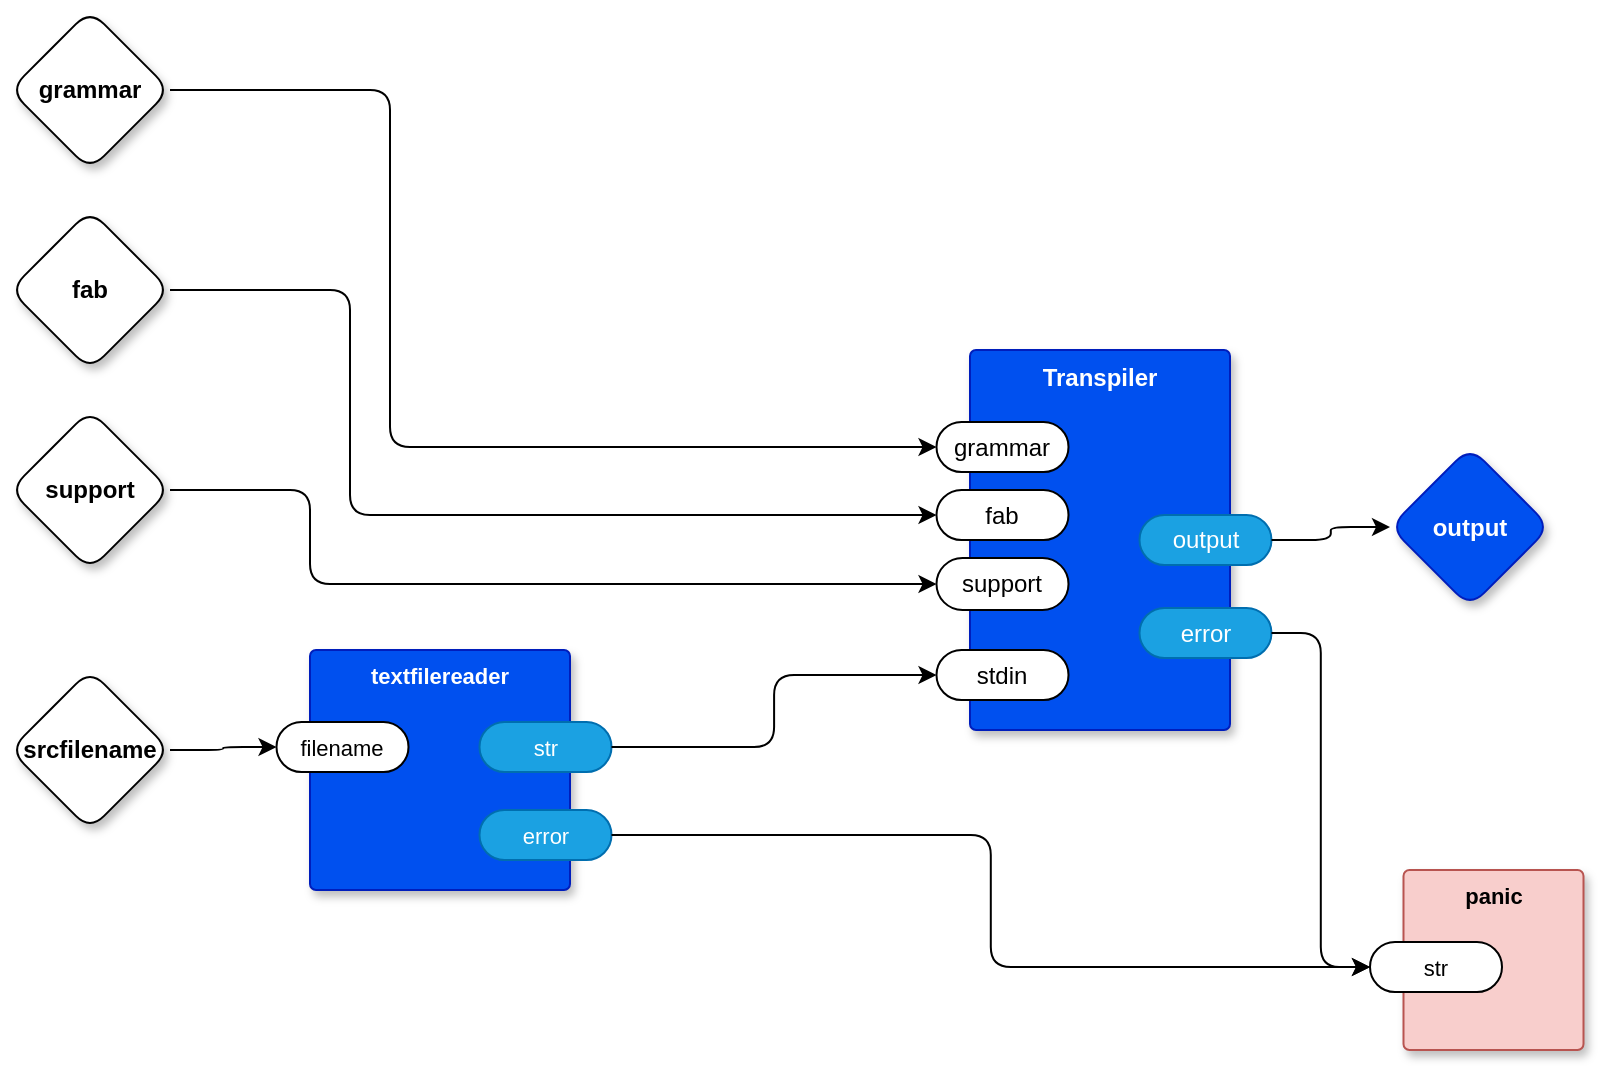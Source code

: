 <mxfile version="21.6.8" type="device" pages="2">
  <diagram name="main" id="tctDKYyHvvUcEYSdKcSc">
    <mxGraphModel dx="865" dy="1411" grid="1" gridSize="10" guides="1" tooltips="1" connect="1" arrows="1" fold="1" page="1" pageScale="1" pageWidth="1100" pageHeight="850" math="0" shadow="0">
      <root>
        <mxCell id="0" />
        <mxCell id="1" parent="0" />
        <mxCell id="vPd_otGA6cYsYFcT9pb2-5" value="Transpiler" style="rounded=1;whiteSpace=wrap;html=1;sketch=0;container=1;recursiveResize=0;verticalAlign=top;arcSize=6;fontStyle=1;autosize=0;points=[];absoluteArcSize=1;shadow=1;strokeColor=#001DBC;fillColor=#0050ef;fontColor=#ffffff;" parent="1" vertex="1">
          <mxGeometry x="520" y="-630" width="130" height="190" as="geometry">
            <mxRectangle x="-98" y="-1230" width="99" height="26" as="alternateBounds" />
          </mxGeometry>
        </mxCell>
        <mxCell id="vPd_otGA6cYsYFcT9pb2-6" value="grammar" style="rounded=1;whiteSpace=wrap;html=1;sketch=0;points=[[0,0.5,0,0,0],[1,0.5,0,0,0]];arcSize=50;" parent="vPd_otGA6cYsYFcT9pb2-5" vertex="1">
          <mxGeometry x="-16.75" y="36" width="66" height="25" as="geometry" />
        </mxCell>
        <mxCell id="vPd_otGA6cYsYFcT9pb2-7" value="output" style="rounded=1;whiteSpace=wrap;html=1;sketch=0;points=[[0,0.5,0,0,0],[1,0.5,0,0,0]];fillColor=#1ba1e2;fontColor=#ffffff;strokeColor=#006EAF;arcSize=50;" parent="vPd_otGA6cYsYFcT9pb2-5" vertex="1">
          <mxGeometry x="84.75" y="82.5" width="66" height="25" as="geometry" />
        </mxCell>
        <mxCell id="vPd_otGA6cYsYFcT9pb2-11" value="stdin" style="rounded=1;whiteSpace=wrap;html=1;sketch=0;points=[[0,0.5,0,0,0],[1,0.5,0,0,0]];arcSize=50;" parent="vPd_otGA6cYsYFcT9pb2-5" vertex="1">
          <mxGeometry x="-16.75" y="150" width="66" height="25" as="geometry" />
        </mxCell>
        <mxCell id="_Xp6i1yRj_wPGGO-hTii-1" value="error" style="rounded=1;whiteSpace=wrap;html=1;sketch=0;points=[[0,0.5,0,0,0],[1,0.5,0,0,0]];fillColor=#1ba1e2;fontColor=#ffffff;strokeColor=#006EAF;arcSize=50;" vertex="1" parent="vPd_otGA6cYsYFcT9pb2-5">
          <mxGeometry x="84.75" y="129" width="66" height="25" as="geometry" />
        </mxCell>
        <mxCell id="_Xp6i1yRj_wPGGO-hTii-3" value="fab" style="rounded=1;whiteSpace=wrap;html=1;sketch=0;points=[[0,0.5,0,0,0],[1,0.5,0,0,0]];arcSize=50;" vertex="1" parent="vPd_otGA6cYsYFcT9pb2-5">
          <mxGeometry x="-16.75" y="70" width="66" height="25" as="geometry" />
        </mxCell>
        <mxCell id="_Xp6i1yRj_wPGGO-hTii-4" value="support" style="rounded=1;whiteSpace=wrap;html=1;sketch=0;points=[[0,0.5,0,0,0],[1,0.5,0,0,0]];arcSize=50;" vertex="1" parent="vPd_otGA6cYsYFcT9pb2-5">
          <mxGeometry x="-16.75" y="104" width="66" height="26" as="geometry" />
        </mxCell>
        <mxCell id="vPd_otGA6cYsYFcT9pb2-13" value="output" style="rhombus;whiteSpace=wrap;html=1;rounded=1;fillColor=#0050ef;fontColor=#ffffff;strokeColor=#001DBC;fontStyle=1;glass=0;sketch=0;fontSize=12;points=[[0,0.5,0,0,0],[0.5,0,0,0,0],[0.5,1,0,0,0],[1,0.5,0,0,0]];shadow=1;" parent="1" vertex="1">
          <mxGeometry x="730" y="-581.5" width="80" height="80" as="geometry" />
        </mxCell>
        <mxCell id="vPd_otGA6cYsYFcT9pb2-14" style="edgeStyle=orthogonalEdgeStyle;rounded=1;orthogonalLoop=1;jettySize=auto;html=1;entryX=0;entryY=0.5;entryDx=0;entryDy=0;entryPerimeter=0;" parent="1" source="vPd_otGA6cYsYFcT9pb2-7" target="vPd_otGA6cYsYFcT9pb2-13" edge="1">
          <mxGeometry relative="1" as="geometry" />
        </mxCell>
        <mxCell id="xBLeh1AILeOcI2rwrmqM-5" style="edgeStyle=orthogonalEdgeStyle;shape=connector;rounded=1;orthogonalLoop=1;jettySize=auto;html=1;exitX=1;exitY=0.5;exitDx=0;exitDy=0;exitPerimeter=0;entryX=0;entryY=0.5;entryDx=0;entryDy=0;entryPerimeter=0;labelBackgroundColor=default;strokeColor=default;fontFamily=Helvetica;fontSize=11;fontColor=default;endArrow=classic;" edge="1" parent="1" source="vPd_otGA6cYsYFcT9pb2-16" target="xBLeh1AILeOcI2rwrmqM-2">
          <mxGeometry relative="1" as="geometry" />
        </mxCell>
        <mxCell id="vPd_otGA6cYsYFcT9pb2-16" value="srcfilename" style="rhombus;whiteSpace=wrap;html=1;rounded=1;fontStyle=1;glass=0;sketch=0;fontSize=12;points=[[0,0.5,0,0,0],[0.5,0,0,0,0],[0.5,1,0,0,0],[1,0.5,0,0,0]];shadow=1;" parent="1" vertex="1">
          <mxGeometry x="40" y="-470" width="80" height="80" as="geometry" />
        </mxCell>
        <mxCell id="_Xp6i1yRj_wPGGO-hTii-7" style="edgeStyle=orthogonalEdgeStyle;shape=connector;rounded=1;orthogonalLoop=1;jettySize=auto;html=1;entryX=0;entryY=0.5;entryDx=0;entryDy=0;entryPerimeter=0;labelBackgroundColor=default;strokeColor=default;fontFamily=Helvetica;fontSize=11;fontColor=default;endArrow=classic;" edge="1" parent="1" source="hgM3Z5iVc-GX3JF8MEex-1" target="vPd_otGA6cYsYFcT9pb2-6">
          <mxGeometry relative="1" as="geometry">
            <Array as="points">
              <mxPoint x="230" y="-760" />
              <mxPoint x="230" y="-581" />
            </Array>
          </mxGeometry>
        </mxCell>
        <mxCell id="hgM3Z5iVc-GX3JF8MEex-1" value="grammar" style="rhombus;whiteSpace=wrap;html=1;rounded=1;fontStyle=1;glass=0;sketch=0;fontSize=12;points=[[0,0.5,0,0,0],[0.5,0,0,0,0],[0.5,1,0,0,0],[1,0.5,0,0,0]];shadow=1;" vertex="1" parent="1">
          <mxGeometry x="40" y="-800" width="80" height="80" as="geometry" />
        </mxCell>
        <mxCell id="_Xp6i1yRj_wPGGO-hTii-6" style="edgeStyle=orthogonalEdgeStyle;shape=connector;rounded=1;orthogonalLoop=1;jettySize=auto;html=1;entryX=0;entryY=0.5;entryDx=0;entryDy=0;entryPerimeter=0;labelBackgroundColor=default;strokeColor=default;fontFamily=Helvetica;fontSize=11;fontColor=default;endArrow=classic;" edge="1" parent="1" source="hgM3Z5iVc-GX3JF8MEex-2" target="_Xp6i1yRj_wPGGO-hTii-3">
          <mxGeometry relative="1" as="geometry">
            <Array as="points">
              <mxPoint x="210" y="-660" />
              <mxPoint x="210" y="-547" />
            </Array>
          </mxGeometry>
        </mxCell>
        <mxCell id="hgM3Z5iVc-GX3JF8MEex-2" value="fab" style="rhombus;whiteSpace=wrap;html=1;rounded=1;fontStyle=1;glass=0;sketch=0;fontSize=12;points=[[0,0.5,0,0,0],[0.5,0,0,0,0],[0.5,1,0,0,0],[1,0.5,0,0,0]];shadow=1;" vertex="1" parent="1">
          <mxGeometry x="40" y="-700" width="80" height="80" as="geometry" />
        </mxCell>
        <mxCell id="_Xp6i1yRj_wPGGO-hTii-5" style="edgeStyle=orthogonalEdgeStyle;shape=connector;rounded=1;orthogonalLoop=1;jettySize=auto;html=1;entryX=0;entryY=0.5;entryDx=0;entryDy=0;entryPerimeter=0;labelBackgroundColor=default;strokeColor=default;fontFamily=Helvetica;fontSize=11;fontColor=default;endArrow=classic;" edge="1" parent="1" source="hgM3Z5iVc-GX3JF8MEex-3" target="_Xp6i1yRj_wPGGO-hTii-4">
          <mxGeometry relative="1" as="geometry">
            <Array as="points">
              <mxPoint x="190" y="-560" />
              <mxPoint x="190" y="-513" />
            </Array>
          </mxGeometry>
        </mxCell>
        <mxCell id="hgM3Z5iVc-GX3JF8MEex-3" value="support" style="rhombus;whiteSpace=wrap;html=1;rounded=1;fontStyle=1;glass=0;sketch=0;fontSize=12;points=[[0,0.5,0,0,0],[0.5,0,0,0,0],[0.5,1,0,0,0],[1,0.5,0,0,0]];shadow=1;" vertex="1" parent="1">
          <mxGeometry x="40" y="-600" width="80" height="80" as="geometry" />
        </mxCell>
        <mxCell id="6zUdT8GChwdI0wCmFx8a-1" value="panic" style="rounded=1;whiteSpace=wrap;html=1;sketch=0;container=1;recursiveResize=0;verticalAlign=top;arcSize=6;fontStyle=1;autosize=0;points=[];absoluteArcSize=1;shadow=1;strokeColor=#b85450;fillColor=#f8cecc;fontFamily=Helvetica;fontSize=11;" vertex="1" parent="1">
          <mxGeometry x="736.75" y="-370" width="90" height="90" as="geometry">
            <mxRectangle x="-98" y="-1230" width="99" height="26" as="alternateBounds" />
          </mxGeometry>
        </mxCell>
        <mxCell id="6zUdT8GChwdI0wCmFx8a-2" value="str" style="rounded=1;whiteSpace=wrap;html=1;sketch=0;points=[[0,0.5,0,0,0],[1,0.5,0,0,0]];arcSize=50;fontFamily=Helvetica;fontSize=11;fontColor=default;" vertex="1" parent="6zUdT8GChwdI0wCmFx8a-1">
          <mxGeometry x="-16.75" y="36" width="66" height="25" as="geometry" />
        </mxCell>
        <mxCell id="_Xp6i1yRj_wPGGO-hTii-2" style="edgeStyle=orthogonalEdgeStyle;shape=connector;rounded=1;orthogonalLoop=1;jettySize=auto;html=1;exitX=1;exitY=0.5;exitDx=0;exitDy=0;exitPerimeter=0;entryX=0;entryY=0.5;entryDx=0;entryDy=0;entryPerimeter=0;labelBackgroundColor=default;strokeColor=default;fontFamily=Helvetica;fontSize=11;fontColor=default;endArrow=classic;" edge="1" parent="1" source="_Xp6i1yRj_wPGGO-hTii-1" target="6zUdT8GChwdI0wCmFx8a-2">
          <mxGeometry relative="1" as="geometry" />
        </mxCell>
        <mxCell id="xBLeh1AILeOcI2rwrmqM-1" value="textfilereader" style="rounded=1;whiteSpace=wrap;html=1;sketch=0;container=1;recursiveResize=0;verticalAlign=top;arcSize=6;fontStyle=1;autosize=0;points=[];absoluteArcSize=1;shadow=1;strokeColor=#001DBC;fillColor=#0050ef;fontColor=#ffffff;fontFamily=Helvetica;fontSize=11;" vertex="1" parent="1">
          <mxGeometry x="190" y="-480" width="130" height="120" as="geometry">
            <mxRectangle x="-98" y="-1230" width="99" height="26" as="alternateBounds" />
          </mxGeometry>
        </mxCell>
        <mxCell id="xBLeh1AILeOcI2rwrmqM-2" value="filename" style="rounded=1;whiteSpace=wrap;html=1;sketch=0;points=[[0,0.5,0,0,0],[1,0.5,0,0,0]];arcSize=50;fontFamily=Helvetica;fontSize=11;fontColor=default;" vertex="1" parent="xBLeh1AILeOcI2rwrmqM-1">
          <mxGeometry x="-16.75" y="36" width="66" height="25" as="geometry" />
        </mxCell>
        <mxCell id="xBLeh1AILeOcI2rwrmqM-3" value="str" style="rounded=1;whiteSpace=wrap;html=1;sketch=0;points=[[0,0.5,0,0,0],[1,0.5,0,0,0]];fillColor=#1ba1e2;fontColor=#ffffff;strokeColor=#006EAF;arcSize=50;fontFamily=Helvetica;fontSize=11;" vertex="1" parent="xBLeh1AILeOcI2rwrmqM-1">
          <mxGeometry x="84.75" y="36" width="66" height="25" as="geometry" />
        </mxCell>
        <mxCell id="xBLeh1AILeOcI2rwrmqM-4" value="error" style="rounded=1;whiteSpace=wrap;html=1;sketch=0;points=[[0,0.5,0,0,0],[1,0.5,0,0,0]];fillColor=#1ba1e2;fontColor=#ffffff;strokeColor=#006EAF;arcSize=50;fontFamily=Helvetica;fontSize=11;" vertex="1" parent="xBLeh1AILeOcI2rwrmqM-1">
          <mxGeometry x="84.75" y="80" width="66" height="25" as="geometry" />
        </mxCell>
        <mxCell id="xBLeh1AILeOcI2rwrmqM-6" style="edgeStyle=orthogonalEdgeStyle;shape=connector;rounded=1;orthogonalLoop=1;jettySize=auto;html=1;entryX=0;entryY=0.5;entryDx=0;entryDy=0;entryPerimeter=0;labelBackgroundColor=default;strokeColor=default;fontFamily=Helvetica;fontSize=11;fontColor=default;endArrow=classic;" edge="1" parent="1" source="xBLeh1AILeOcI2rwrmqM-3" target="vPd_otGA6cYsYFcT9pb2-11">
          <mxGeometry relative="1" as="geometry" />
        </mxCell>
        <mxCell id="xBLeh1AILeOcI2rwrmqM-7" style="edgeStyle=orthogonalEdgeStyle;shape=connector;rounded=1;orthogonalLoop=1;jettySize=auto;html=1;exitX=1;exitY=0.5;exitDx=0;exitDy=0;exitPerimeter=0;entryX=0;entryY=0.5;entryDx=0;entryDy=0;entryPerimeter=0;labelBackgroundColor=default;strokeColor=default;fontFamily=Helvetica;fontSize=11;fontColor=default;endArrow=classic;" edge="1" parent="1" source="xBLeh1AILeOcI2rwrmqM-4" target="6zUdT8GChwdI0wCmFx8a-2">
          <mxGeometry relative="1" as="geometry" />
        </mxCell>
      </root>
    </mxGraphModel>
  </diagram>
  <diagram id="cZZ443bQ9mZaEr_FJnvC" name="textfilereader">
    <mxGraphModel dx="1965" dy="561" grid="1" gridSize="10" guides="1" tooltips="1" connect="1" arrows="1" fold="1" page="1" pageScale="1" pageWidth="1100" pageHeight="850" math="0" shadow="0">
      <root>
        <mxCell id="0" />
        <mxCell id="1" parent="0" />
        <mxCell id="_DwD8Pvb7u_NGquOlMRM-1" value="Read Text From FD" style="rounded=1;whiteSpace=wrap;html=1;sketch=0;container=1;recursiveResize=0;verticalAlign=top;arcSize=6;fontStyle=1;autosize=0;points=[];absoluteArcSize=1;shadow=1;strokeColor=#001DBC;fillColor=#0050ef;fontColor=#ffffff;fontFamily=Helvetica;fontSize=11;" vertex="1" parent="1">
          <mxGeometry x="370" y="153" width="130" height="117" as="geometry">
            <mxRectangle x="-98" y="-1230" width="99" height="26" as="alternateBounds" />
          </mxGeometry>
        </mxCell>
        <mxCell id="_DwD8Pvb7u_NGquOlMRM-2" value="fd" style="rounded=1;whiteSpace=wrap;html=1;sketch=0;points=[[0,0.5,0,0,0],[1,0.5,0,0,0]];arcSize=50;fontFamily=Helvetica;fontSize=11;fontColor=default;" vertex="1" parent="_DwD8Pvb7u_NGquOlMRM-1">
          <mxGeometry x="-16.75" y="36" width="66" height="25" as="geometry" />
        </mxCell>
        <mxCell id="_DwD8Pvb7u_NGquOlMRM-3" value="str" style="rounded=1;whiteSpace=wrap;html=1;sketch=0;points=[[0,0.5,0,0,0],[1,0.5,0,0,0]];fillColor=#1ba1e2;fontColor=#ffffff;strokeColor=#006EAF;arcSize=50;fontFamily=Helvetica;fontSize=11;" vertex="1" parent="_DwD8Pvb7u_NGquOlMRM-1">
          <mxGeometry x="84.75" y="36" width="66" height="25" as="geometry" />
        </mxCell>
        <mxCell id="Uk9tNtOir4AJttoB1tT3-3" value="error" style="rounded=1;whiteSpace=wrap;html=1;sketch=0;points=[[0,0.5,0,0,0],[1,0.5,0,0,0]];fillColor=#1ba1e2;fontColor=#ffffff;strokeColor=#006EAF;arcSize=50;fontFamily=Helvetica;fontSize=11;" vertex="1" parent="_DwD8Pvb7u_NGquOlMRM-1">
          <mxGeometry x="84.75" y="77" width="66" height="25" as="geometry" />
        </mxCell>
        <mxCell id="Q7mnjypjolfxHuQ4Fn7u-5" style="edgeStyle=orthogonalEdgeStyle;shape=connector;rounded=1;orthogonalLoop=1;jettySize=auto;html=1;entryX=0;entryY=0.5;entryDx=0;entryDy=0;entryPerimeter=0;labelBackgroundColor=default;strokeColor=default;fontFamily=Helvetica;fontSize=11;fontColor=default;endArrow=classic;" edge="1" parent="1" source="_DwD8Pvb7u_NGquOlMRM-4" target="Q7mnjypjolfxHuQ4Fn7u-2">
          <mxGeometry relative="1" as="geometry" />
        </mxCell>
        <mxCell id="3BmIixLQJqugctnkbzQl-3" style="edgeStyle=orthogonalEdgeStyle;shape=connector;rounded=1;orthogonalLoop=1;jettySize=auto;html=1;entryX=0;entryY=0.5;entryDx=0;entryDy=0;entryPerimeter=0;labelBackgroundColor=default;strokeColor=default;fontFamily=Helvetica;fontSize=11;fontColor=default;endArrow=classic;" edge="1" parent="1" source="_DwD8Pvb7u_NGquOlMRM-4" target="3BmIixLQJqugctnkbzQl-2">
          <mxGeometry relative="1" as="geometry" />
        </mxCell>
        <mxCell id="_DwD8Pvb7u_NGquOlMRM-4" value="filename" style="rhombus;whiteSpace=wrap;html=1;rounded=1;fontStyle=1;glass=0;sketch=0;fontSize=12;points=[[0,0.5,0,0,0],[0.5,0,0,0,0],[0.5,1,0,0,0],[1,0.5,0,0,0]];shadow=1;fontFamily=Helvetica;fontColor=default;" vertex="1" parent="1">
          <mxGeometry x="-10" y="161.5" width="80" height="80" as="geometry" />
        </mxCell>
        <mxCell id="_DwD8Pvb7u_NGquOlMRM-5" value="str" style="rhombus;whiteSpace=wrap;html=1;rounded=1;fillColor=#0050ef;fontColor=#ffffff;strokeColor=#001DBC;fontStyle=1;glass=0;sketch=0;fontSize=12;points=[[0,0.5,0,0,0],[0.5,0,0,0,0],[0.5,1,0,0,0],[1,0.5,0,0,0]];shadow=1;fontFamily=Helvetica;" vertex="1" parent="1">
          <mxGeometry x="600" y="161.5" width="80" height="80" as="geometry" />
        </mxCell>
        <mxCell id="Uk9tNtOir4AJttoB1tT3-2" style="edgeStyle=orthogonalEdgeStyle;shape=connector;rounded=1;orthogonalLoop=1;jettySize=auto;html=1;exitX=1;exitY=0.5;exitDx=0;exitDy=0;exitPerimeter=0;labelBackgroundColor=default;strokeColor=default;fontFamily=Helvetica;fontSize=11;fontColor=default;endArrow=classic;" edge="1" parent="1" source="_DwD8Pvb7u_NGquOlMRM-3" target="_DwD8Pvb7u_NGquOlMRM-5">
          <mxGeometry relative="1" as="geometry" />
        </mxCell>
        <mxCell id="Uk9tNtOir4AJttoB1tT3-9" style="edgeStyle=orthogonalEdgeStyle;shape=connector;rounded=1;orthogonalLoop=1;jettySize=auto;html=1;exitX=1;exitY=0.5;exitDx=0;exitDy=0;exitPerimeter=0;entryX=0;entryY=0.5;entryDx=0;entryDy=0;entryPerimeter=0;labelBackgroundColor=default;strokeColor=default;fontFamily=Helvetica;fontSize=11;fontColor=default;endArrow=classic;" edge="1" parent="1" source="Uk9tNtOir4AJttoB1tT3-3" target="fgkWMLVJ6PQbi83lySrl-1">
          <mxGeometry relative="1" as="geometry">
            <mxPoint x="463.25" y="368.5" as="targetPoint" />
          </mxGeometry>
        </mxCell>
        <mxCell id="fgkWMLVJ6PQbi83lySrl-1" value="error" style="rhombus;whiteSpace=wrap;html=1;rounded=1;fillColor=#0050ef;fontColor=#ffffff;strokeColor=#001DBC;fontStyle=1;glass=0;sketch=0;fontSize=12;points=[[0,0.5,0,0,0],[0.5,0,0,0,0],[0.5,1,0,0,0],[1,0.5,0,0,0]];shadow=1;fontFamily=Helvetica;" vertex="1" parent="1">
          <mxGeometry x="600" y="280" width="80" height="80" as="geometry" />
        </mxCell>
        <mxCell id="Q7mnjypjolfxHuQ4Fn7u-1" value="Open Text File" style="rounded=1;whiteSpace=wrap;html=1;sketch=0;container=1;recursiveResize=0;verticalAlign=top;arcSize=6;fontStyle=1;autosize=0;points=[];absoluteArcSize=1;shadow=1;strokeColor=#001DBC;fillColor=#0050ef;fontColor=#ffffff;fontFamily=Helvetica;fontSize=11;" vertex="1" parent="1">
          <mxGeometry x="150" y="153" width="130" height="117" as="geometry">
            <mxRectangle x="-98" y="-1230" width="99" height="26" as="alternateBounds" />
          </mxGeometry>
        </mxCell>
        <mxCell id="Q7mnjypjolfxHuQ4Fn7u-2" value="filename" style="rounded=1;whiteSpace=wrap;html=1;sketch=0;points=[[0,0.5,0,0,0],[1,0.5,0,0,0]];arcSize=50;fontFamily=Helvetica;fontSize=11;fontColor=default;" vertex="1" parent="Q7mnjypjolfxHuQ4Fn7u-1">
          <mxGeometry x="-16.75" y="36" width="66" height="25" as="geometry" />
        </mxCell>
        <mxCell id="Q7mnjypjolfxHuQ4Fn7u-3" value="fd" style="rounded=1;whiteSpace=wrap;html=1;sketch=0;points=[[0,0.5,0,0,0],[1,0.5,0,0,0]];fillColor=#1ba1e2;fontColor=#ffffff;strokeColor=#006EAF;arcSize=50;fontFamily=Helvetica;fontSize=11;" vertex="1" parent="Q7mnjypjolfxHuQ4Fn7u-1">
          <mxGeometry x="84.75" y="36" width="66" height="25" as="geometry" />
        </mxCell>
        <mxCell id="Q7mnjypjolfxHuQ4Fn7u-4" value="error" style="rounded=1;whiteSpace=wrap;html=1;sketch=0;points=[[0,0.5,0,0,0],[1,0.5,0,0,0]];fillColor=#1ba1e2;fontColor=#ffffff;strokeColor=#006EAF;arcSize=50;fontFamily=Helvetica;fontSize=11;" vertex="1" parent="Q7mnjypjolfxHuQ4Fn7u-1">
          <mxGeometry x="84.75" y="77" width="66" height="25" as="geometry" />
        </mxCell>
        <mxCell id="Q7mnjypjolfxHuQ4Fn7u-6" style="edgeStyle=orthogonalEdgeStyle;shape=connector;rounded=1;orthogonalLoop=1;jettySize=auto;html=1;exitX=1;exitY=0.5;exitDx=0;exitDy=0;exitPerimeter=0;entryX=0;entryY=0.5;entryDx=0;entryDy=0;entryPerimeter=0;labelBackgroundColor=default;strokeColor=default;fontFamily=Helvetica;fontSize=11;fontColor=default;endArrow=classic;" edge="1" parent="1" source="Q7mnjypjolfxHuQ4Fn7u-3" target="_DwD8Pvb7u_NGquOlMRM-2">
          <mxGeometry relative="1" as="geometry" />
        </mxCell>
        <mxCell id="Q7mnjypjolfxHuQ4Fn7u-7" style="edgeStyle=orthogonalEdgeStyle;shape=connector;rounded=1;orthogonalLoop=1;jettySize=auto;html=1;exitX=1;exitY=0.5;exitDx=0;exitDy=0;exitPerimeter=0;entryX=0;entryY=0.5;entryDx=0;entryDy=0;entryPerimeter=0;labelBackgroundColor=default;strokeColor=default;fontFamily=Helvetica;fontSize=11;fontColor=default;endArrow=classic;" edge="1" parent="1" source="Q7mnjypjolfxHuQ4Fn7u-4" target="fgkWMLVJ6PQbi83lySrl-1">
          <mxGeometry relative="1" as="geometry">
            <Array as="points">
              <mxPoint x="340" y="243" />
              <mxPoint x="340" y="320" />
            </Array>
          </mxGeometry>
        </mxCell>
        <mxCell id="3BmIixLQJqugctnkbzQl-1" value="?" style="rounded=1;whiteSpace=wrap;html=1;sketch=0;container=1;recursiveResize=0;verticalAlign=top;arcSize=6;fontStyle=1;autosize=0;points=[];absoluteArcSize=1;shadow=1;strokeColor=#9673a6;fillColor=#e1d5e7;fontFamily=Helvetica;fontSize=11;" vertex="1" parent="1">
          <mxGeometry x="130" y="360" width="90" height="90" as="geometry">
            <mxRectangle x="-98" y="-1230" width="99" height="26" as="alternateBounds" />
          </mxGeometry>
        </mxCell>
        <mxCell id="3BmIixLQJqugctnkbzQl-2" value="in" style="rounded=1;whiteSpace=wrap;html=1;sketch=0;points=[[0,0.5,0,0,0],[1,0.5,0,0,0]];arcSize=50;fontFamily=Helvetica;fontSize=11;fontColor=default;" vertex="1" parent="3BmIixLQJqugctnkbzQl-1">
          <mxGeometry x="-16.75" y="36" width="66" height="25" as="geometry" />
        </mxCell>
      </root>
    </mxGraphModel>
  </diagram>
</mxfile>
